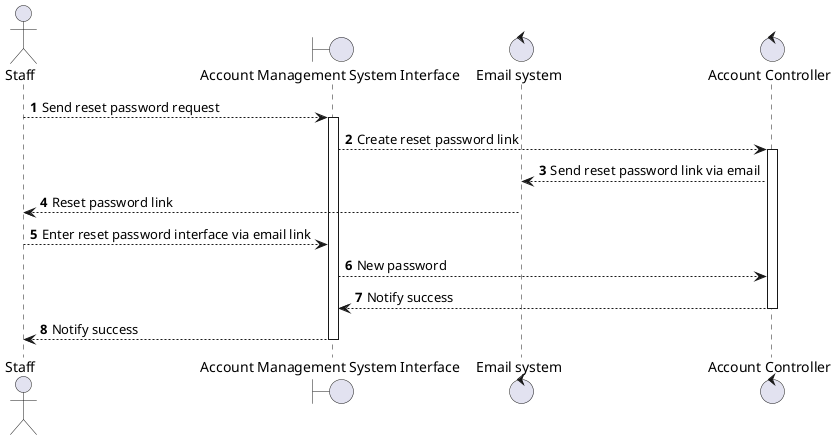 @startuml "Reset password"
autonumber
actor "Staff" as Staff
boundary "Account Management System Interface" as AMSI
control "Email system" as ES
control "Account Controller" as Ctl

Staff --> AMSI ++: Send reset password request
AMSI --> Ctl ++: Create reset password link
Ctl --> ES: Send reset password link via email
ES --> Staff: Reset password link
Staff --> AMSI: Enter reset password interface via email link
AMSI --> Ctl: New password
Ctl --> AMSI --: Notify success 
AMSI --> Staff --: Notify success
@enduml